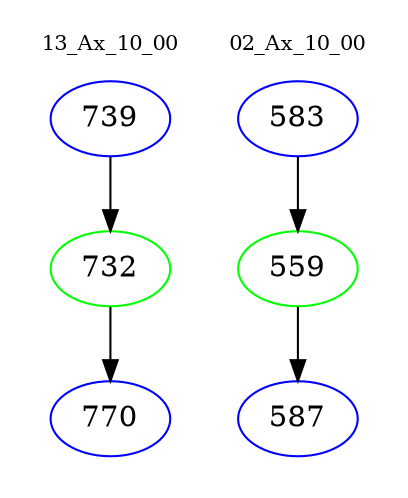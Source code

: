 digraph{
subgraph cluster_0 {
color = white
label = "13_Ax_10_00";
fontsize=10;
T0_739 [label="739", color="blue"]
T0_739 -> T0_732 [color="black"]
T0_732 [label="732", color="green"]
T0_732 -> T0_770 [color="black"]
T0_770 [label="770", color="blue"]
}
subgraph cluster_1 {
color = white
label = "02_Ax_10_00";
fontsize=10;
T1_583 [label="583", color="blue"]
T1_583 -> T1_559 [color="black"]
T1_559 [label="559", color="green"]
T1_559 -> T1_587 [color="black"]
T1_587 [label="587", color="blue"]
}
}
